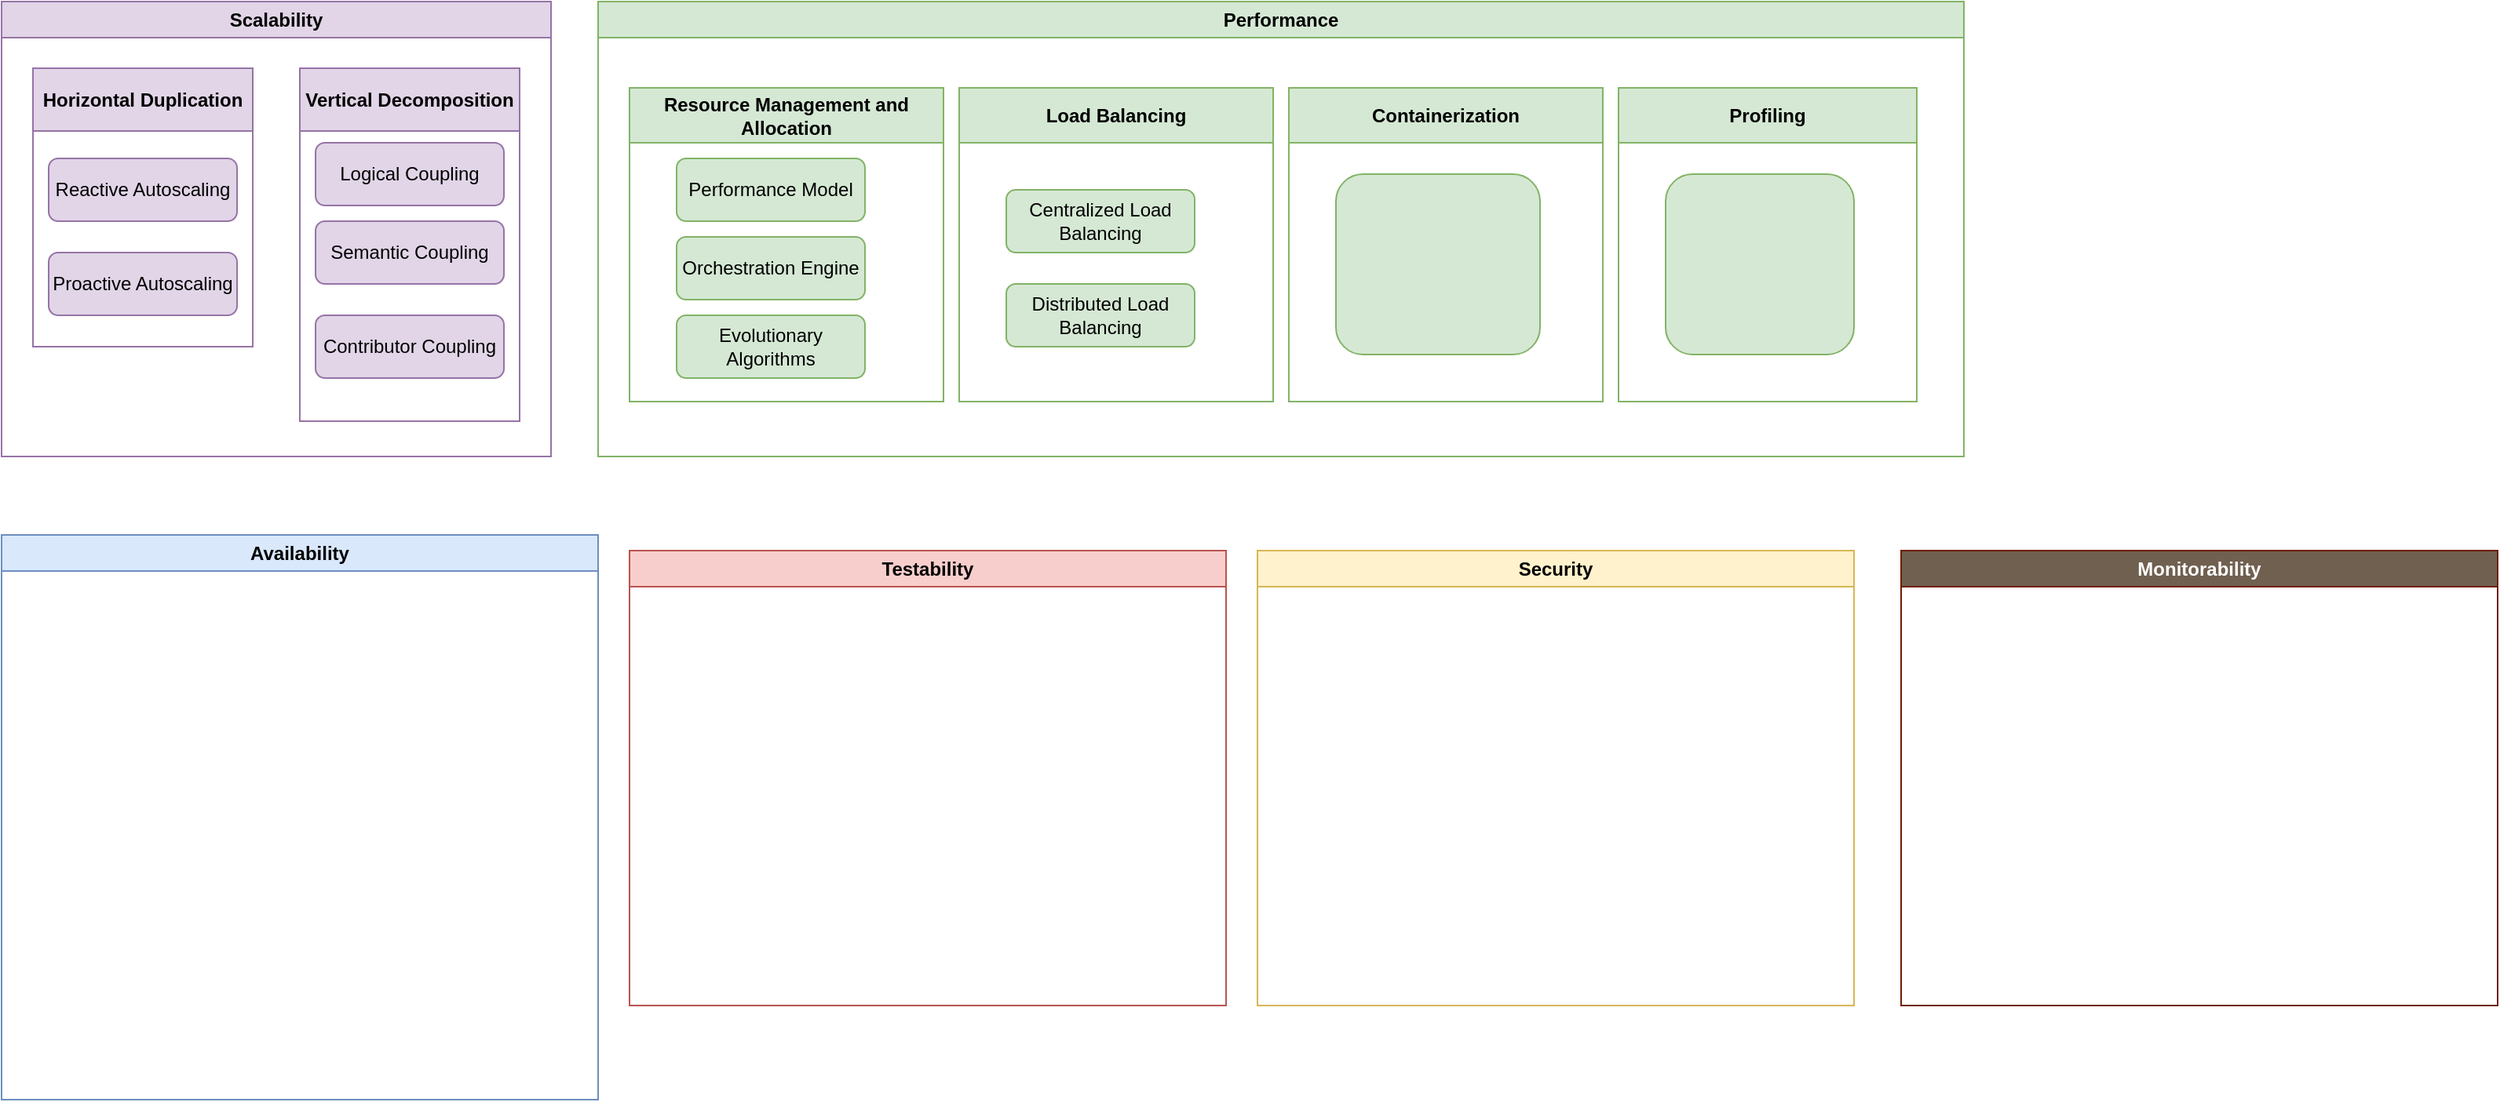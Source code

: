 <mxfile version="22.0.4" type="github">
  <diagram id="R2lEEEUBdFMjLlhIrx00" name="Page-1">
    <mxGraphModel dx="1593" dy="748" grid="1" gridSize="10" guides="1" tooltips="1" connect="1" arrows="1" fold="1" page="1" pageScale="1" pageWidth="1920" pageHeight="1200" math="0" shadow="0" extFonts="Permanent Marker^https://fonts.googleapis.com/css?family=Permanent+Marker">
      <root>
        <mxCell id="0" />
        <mxCell id="1" parent="0" />
        <mxCell id="cCLrs_CAnp8vthAAdHYO-9" value="&lt;div&gt;Scalability&lt;/div&gt;" style="swimlane;whiteSpace=wrap;html=1;fillColor=#e1d5e7;strokeColor=#9673a6;" vertex="1" parent="1">
          <mxGeometry x="20" y="20" width="350" height="290" as="geometry" />
        </mxCell>
        <mxCell id="cCLrs_CAnp8vthAAdHYO-12" value="&lt;div&gt;Horizontal Duplication&lt;/div&gt;" style="swimlane;whiteSpace=wrap;html=1;startSize=40;fillColor=#e1d5e7;strokeColor=#9673a6;" vertex="1" parent="cCLrs_CAnp8vthAAdHYO-9">
          <mxGeometry x="20" y="42.5" width="140" height="177.5" as="geometry" />
        </mxCell>
        <mxCell id="cCLrs_CAnp8vthAAdHYO-14" value="Reactive Autoscaling" style="rounded=1;whiteSpace=wrap;html=1;fillColor=#e1d5e7;strokeColor=#9673a6;" vertex="1" parent="cCLrs_CAnp8vthAAdHYO-12">
          <mxGeometry x="10" y="57.5" width="120" height="40" as="geometry" />
        </mxCell>
        <mxCell id="cCLrs_CAnp8vthAAdHYO-15" value="Proactive Autoscaling" style="rounded=1;whiteSpace=wrap;html=1;fillColor=#e1d5e7;strokeColor=#9673a6;" vertex="1" parent="cCLrs_CAnp8vthAAdHYO-12">
          <mxGeometry x="10" y="117.5" width="120" height="40" as="geometry" />
        </mxCell>
        <mxCell id="cCLrs_CAnp8vthAAdHYO-13" value="&lt;div&gt;Vertical Decomposition&lt;/div&gt;" style="swimlane;whiteSpace=wrap;html=1;startSize=40;fillColor=#e1d5e7;strokeColor=#9673a6;" vertex="1" parent="cCLrs_CAnp8vthAAdHYO-9">
          <mxGeometry x="190" y="42.5" width="140" height="225" as="geometry">
            <mxRectangle x="190" y="42.5" width="170" height="40" as="alternateBounds" />
          </mxGeometry>
        </mxCell>
        <mxCell id="cCLrs_CAnp8vthAAdHYO-17" value="&lt;div&gt;Logical Coupling&lt;br&gt;&lt;/div&gt;" style="rounded=1;whiteSpace=wrap;html=1;fillColor=#e1d5e7;strokeColor=#9673a6;" vertex="1" parent="cCLrs_CAnp8vthAAdHYO-13">
          <mxGeometry x="10" y="47.5" width="120" height="40" as="geometry" />
        </mxCell>
        <mxCell id="cCLrs_CAnp8vthAAdHYO-18" value="Semantic Coupling" style="rounded=1;whiteSpace=wrap;html=1;fillColor=#e1d5e7;strokeColor=#9673a6;" vertex="1" parent="cCLrs_CAnp8vthAAdHYO-13">
          <mxGeometry x="10" y="97.5" width="120" height="40" as="geometry" />
        </mxCell>
        <mxCell id="cCLrs_CAnp8vthAAdHYO-19" value="Contributor Coupling" style="rounded=1;whiteSpace=wrap;html=1;fillColor=#e1d5e7;strokeColor=#9673a6;" vertex="1" parent="cCLrs_CAnp8vthAAdHYO-13">
          <mxGeometry x="10" y="157.5" width="120" height="40" as="geometry" />
        </mxCell>
        <mxCell id="cCLrs_CAnp8vthAAdHYO-21" value="Performance" style="swimlane;whiteSpace=wrap;html=1;fillColor=#d5e8d4;strokeColor=#82b366;" vertex="1" parent="1">
          <mxGeometry x="400" y="20" width="870" height="290" as="geometry" />
        </mxCell>
        <mxCell id="cCLrs_CAnp8vthAAdHYO-26" value="Resource Management and Allocation" style="swimlane;whiteSpace=wrap;html=1;startSize=35;fillColor=#d5e8d4;strokeColor=#82b366;" vertex="1" parent="cCLrs_CAnp8vthAAdHYO-21">
          <mxGeometry x="20" y="55" width="200" height="200" as="geometry" />
        </mxCell>
        <mxCell id="cCLrs_CAnp8vthAAdHYO-30" value="Performance Model" style="rounded=1;whiteSpace=wrap;html=1;fillColor=#d5e8d4;strokeColor=#82b366;" vertex="1" parent="cCLrs_CAnp8vthAAdHYO-26">
          <mxGeometry x="30" y="45" width="120" height="40" as="geometry" />
        </mxCell>
        <mxCell id="cCLrs_CAnp8vthAAdHYO-31" value="Orchestration Engine" style="rounded=1;whiteSpace=wrap;html=1;fillColor=#d5e8d4;strokeColor=#82b366;" vertex="1" parent="cCLrs_CAnp8vthAAdHYO-26">
          <mxGeometry x="30" y="95" width="120" height="40" as="geometry" />
        </mxCell>
        <mxCell id="cCLrs_CAnp8vthAAdHYO-32" value="Evolutionary Algorithms" style="rounded=1;whiteSpace=wrap;html=1;fillColor=#d5e8d4;strokeColor=#82b366;" vertex="1" parent="cCLrs_CAnp8vthAAdHYO-26">
          <mxGeometry x="30" y="145" width="120" height="40" as="geometry" />
        </mxCell>
        <mxCell id="cCLrs_CAnp8vthAAdHYO-27" value="Load Balancing" style="swimlane;whiteSpace=wrap;html=1;startSize=35;fillColor=#d5e8d4;strokeColor=#82b366;" vertex="1" parent="cCLrs_CAnp8vthAAdHYO-21">
          <mxGeometry x="230" y="55" width="200" height="200" as="geometry" />
        </mxCell>
        <mxCell id="cCLrs_CAnp8vthAAdHYO-33" value="Centralized Load Balancing" style="rounded=1;whiteSpace=wrap;html=1;fillColor=#d5e8d4;strokeColor=#82b366;" vertex="1" parent="cCLrs_CAnp8vthAAdHYO-27">
          <mxGeometry x="30" y="65" width="120" height="40" as="geometry" />
        </mxCell>
        <mxCell id="cCLrs_CAnp8vthAAdHYO-34" value="Distributed Load Balancing" style="rounded=1;whiteSpace=wrap;html=1;fillColor=#d5e8d4;strokeColor=#82b366;" vertex="1" parent="cCLrs_CAnp8vthAAdHYO-27">
          <mxGeometry x="30" y="125" width="120" height="40" as="geometry" />
        </mxCell>
        <mxCell id="cCLrs_CAnp8vthAAdHYO-28" value="Containerization" style="swimlane;whiteSpace=wrap;html=1;startSize=35;fillColor=#d5e8d4;strokeColor=#82b366;" vertex="1" parent="cCLrs_CAnp8vthAAdHYO-21">
          <mxGeometry x="440" y="55" width="200" height="200" as="geometry" />
        </mxCell>
        <mxCell id="cCLrs_CAnp8vthAAdHYO-37" value="" style="rounded=1;whiteSpace=wrap;html=1;fillColor=#d5e8d4;strokeColor=#82b366;" vertex="1" parent="cCLrs_CAnp8vthAAdHYO-28">
          <mxGeometry x="30" y="55" width="130" height="115" as="geometry" />
        </mxCell>
        <mxCell id="cCLrs_CAnp8vthAAdHYO-29" value="Profiling" style="swimlane;whiteSpace=wrap;html=1;startSize=35;fillColor=#d5e8d4;strokeColor=#82b366;" vertex="1" parent="cCLrs_CAnp8vthAAdHYO-21">
          <mxGeometry x="650" y="55" width="190" height="200" as="geometry" />
        </mxCell>
        <mxCell id="cCLrs_CAnp8vthAAdHYO-38" value="" style="rounded=1;whiteSpace=wrap;html=1;fillColor=#d5e8d4;strokeColor=#82b366;" vertex="1" parent="cCLrs_CAnp8vthAAdHYO-29">
          <mxGeometry x="30" y="55" width="120" height="115" as="geometry" />
        </mxCell>
        <mxCell id="cCLrs_CAnp8vthAAdHYO-22" value="Availability" style="swimlane;whiteSpace=wrap;html=1;fillColor=#dae8fc;strokeColor=#6c8ebf;" vertex="1" parent="1">
          <mxGeometry x="20" y="360" width="380" height="360" as="geometry" />
        </mxCell>
        <mxCell id="cCLrs_CAnp8vthAAdHYO-23" value="Monitorability" style="swimlane;whiteSpace=wrap;html=1;fillColor=#706050;strokeColor=#6D1F00;fontColor=#ffffff;" vertex="1" parent="1">
          <mxGeometry x="1230" y="370" width="380" height="290" as="geometry" />
        </mxCell>
        <mxCell id="cCLrs_CAnp8vthAAdHYO-25" value="Testability" style="swimlane;whiteSpace=wrap;html=1;fillColor=#f8cecc;strokeColor=#b85450;" vertex="1" parent="1">
          <mxGeometry x="420" y="370" width="380" height="290" as="geometry" />
        </mxCell>
        <mxCell id="cCLrs_CAnp8vthAAdHYO-24" value="Security" style="swimlane;whiteSpace=wrap;html=1;fillColor=#fff2cc;strokeColor=#d6b656;" vertex="1" parent="1">
          <mxGeometry x="820" y="370" width="380" height="290" as="geometry" />
        </mxCell>
      </root>
    </mxGraphModel>
  </diagram>
</mxfile>

